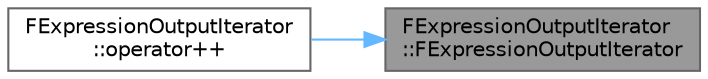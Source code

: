 digraph "FExpressionOutputIterator::FExpressionOutputIterator"
{
 // INTERACTIVE_SVG=YES
 // LATEX_PDF_SIZE
  bgcolor="transparent";
  edge [fontname=Helvetica,fontsize=10,labelfontname=Helvetica,labelfontsize=10];
  node [fontname=Helvetica,fontsize=10,shape=box,height=0.2,width=0.4];
  rankdir="RL";
  Node1 [id="Node000001",label="FExpressionOutputIterator\l::FExpressionOutputIterator",height=0.2,width=0.4,color="gray40", fillcolor="grey60", style="filled", fontcolor="black",tooltip=" "];
  Node1 -> Node2 [id="edge1_Node000001_Node000002",dir="back",color="steelblue1",style="solid",tooltip=" "];
  Node2 [id="Node000002",label="FExpressionOutputIterator\l::operator++",height=0.2,width=0.4,color="grey40", fillcolor="white", style="filled",URL="$dc/d05/structFExpressionOutputIterator.html#a160db5a430edfed52b8e38da831ba725",tooltip=" "];
}
